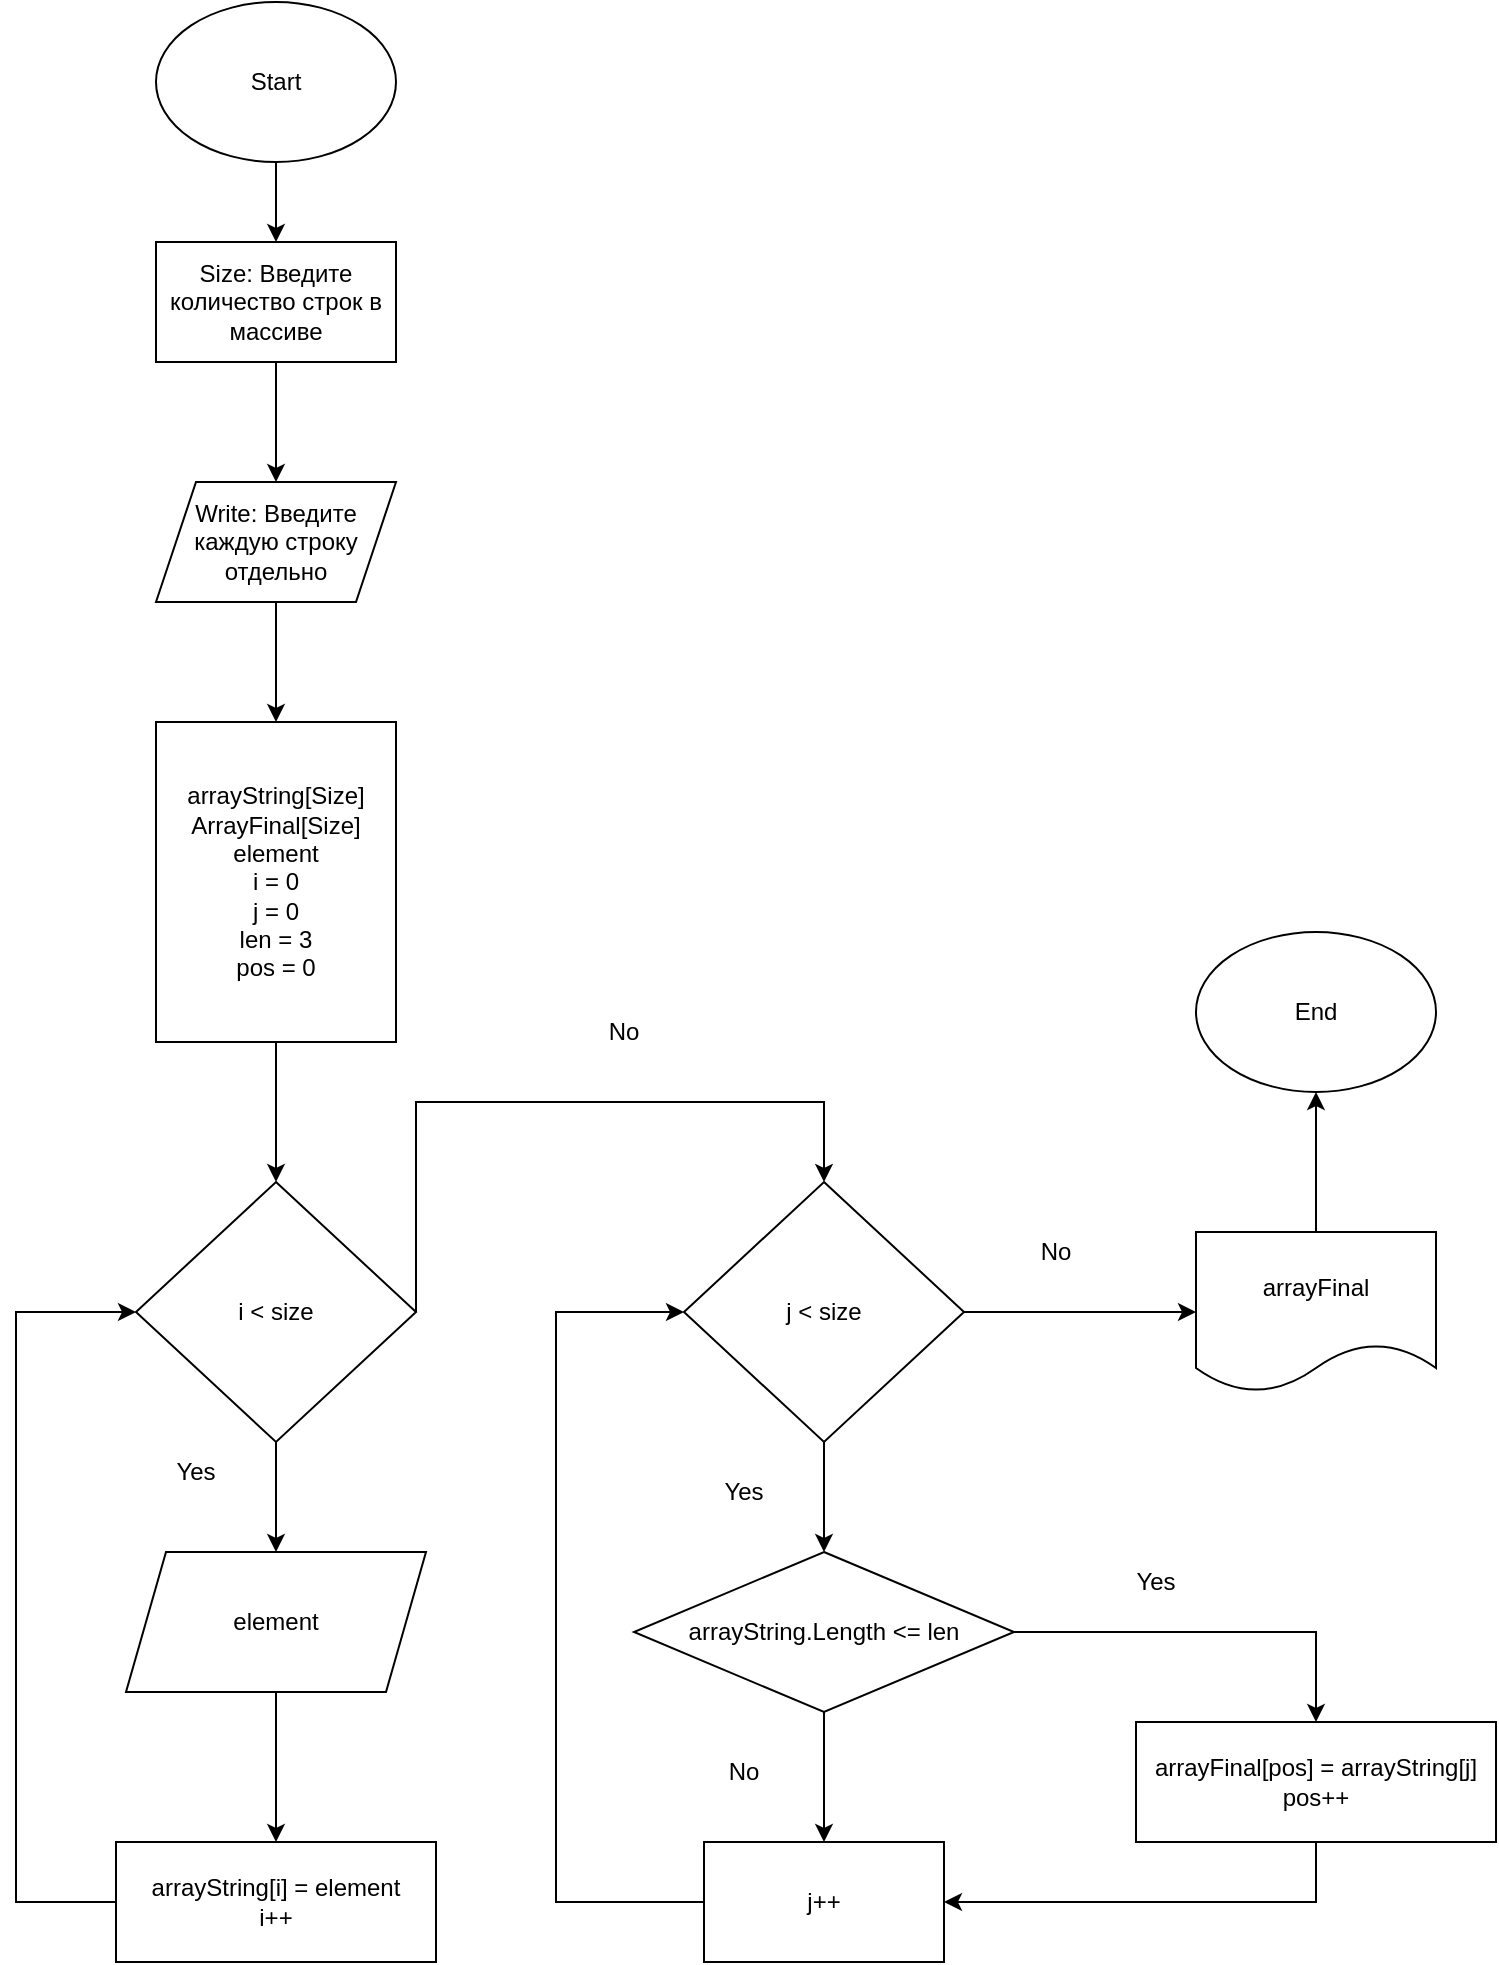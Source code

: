 <mxfile version="21.5.2" type="google">
  <diagram name="Страница 1" id="OX3f28Q9itbSbcUl4Fsn">
    <mxGraphModel grid="1" page="1" gridSize="10" guides="1" tooltips="1" connect="1" arrows="1" fold="1" pageScale="1" pageWidth="827" pageHeight="1169" math="0" shadow="0">
      <root>
        <mxCell id="0" />
        <mxCell id="1" parent="0" />
        <mxCell id="jRRz1reEXEymhoce7PUJ-1" value="Start" style="ellipse;whiteSpace=wrap;html=1;" vertex="1" parent="1">
          <mxGeometry x="80" y="40" width="120" height="80" as="geometry" />
        </mxCell>
        <mxCell id="jRRz1reEXEymhoce7PUJ-2" value="Size: Введите количество строк в массиве" style="rounded=0;whiteSpace=wrap;html=1;" vertex="1" parent="1">
          <mxGeometry x="80" y="160" width="120" height="60" as="geometry" />
        </mxCell>
        <mxCell id="jRRz1reEXEymhoce7PUJ-3" value="Write: Введите каждую строку отдельно" style="shape=parallelogram;perimeter=parallelogramPerimeter;whiteSpace=wrap;html=1;fixedSize=1;" vertex="1" parent="1">
          <mxGeometry x="80" y="280" width="120" height="60" as="geometry" />
        </mxCell>
        <mxCell id="jRRz1reEXEymhoce7PUJ-5" value="arrayString[Size]&lt;br&gt;ArrayFinal[Size]&lt;br&gt;element&lt;br&gt;i = 0&lt;br&gt;j = 0&lt;br&gt;len = 3&lt;br&gt;pos = 0" style="rounded=0;whiteSpace=wrap;html=1;" vertex="1" parent="1">
          <mxGeometry x="80" y="400" width="120" height="160" as="geometry" />
        </mxCell>
        <mxCell id="jRRz1reEXEymhoce7PUJ-6" value="i &amp;lt; size" style="rhombus;whiteSpace=wrap;html=1;" vertex="1" parent="1">
          <mxGeometry x="70" y="630" width="140" height="130" as="geometry" />
        </mxCell>
        <mxCell id="jRRz1reEXEymhoce7PUJ-7" value="element" style="shape=parallelogram;perimeter=parallelogramPerimeter;whiteSpace=wrap;html=1;fixedSize=1;" vertex="1" parent="1">
          <mxGeometry x="65" y="815" width="150" height="70" as="geometry" />
        </mxCell>
        <mxCell id="jRRz1reEXEymhoce7PUJ-8" value="arrayString[i] = element&lt;br&gt;i++" style="rounded=0;whiteSpace=wrap;html=1;" vertex="1" parent="1">
          <mxGeometry x="60" y="960" width="160" height="60" as="geometry" />
        </mxCell>
        <mxCell id="jRRz1reEXEymhoce7PUJ-10" value="j &amp;lt; size" style="rhombus;whiteSpace=wrap;html=1;" vertex="1" parent="1">
          <mxGeometry x="344" y="630" width="140" height="130" as="geometry" />
        </mxCell>
        <mxCell id="jRRz1reEXEymhoce7PUJ-11" value="arrayString.Length &amp;lt;= len" style="rhombus;whiteSpace=wrap;html=1;" vertex="1" parent="1">
          <mxGeometry x="319" y="815" width="190" height="80" as="geometry" />
        </mxCell>
        <mxCell id="jRRz1reEXEymhoce7PUJ-12" value="j++" style="rounded=0;whiteSpace=wrap;html=1;" vertex="1" parent="1">
          <mxGeometry x="354" y="960" width="120" height="60" as="geometry" />
        </mxCell>
        <mxCell id="jRRz1reEXEymhoce7PUJ-13" value="arrayFinal[pos] = arrayString[j]&lt;br&gt;pos++" style="rounded=0;whiteSpace=wrap;html=1;" vertex="1" parent="1">
          <mxGeometry x="570" y="900" width="180" height="60" as="geometry" />
        </mxCell>
        <mxCell id="jRRz1reEXEymhoce7PUJ-14" value="arrayFinal" style="shape=document;whiteSpace=wrap;html=1;boundedLbl=1;" vertex="1" parent="1">
          <mxGeometry x="600" y="655" width="120" height="80" as="geometry" />
        </mxCell>
        <mxCell id="jRRz1reEXEymhoce7PUJ-15" value="End" style="ellipse;whiteSpace=wrap;html=1;" vertex="1" parent="1">
          <mxGeometry x="600" y="505" width="120" height="80" as="geometry" />
        </mxCell>
        <mxCell id="jRRz1reEXEymhoce7PUJ-16" value="" style="endArrow=classic;html=1;rounded=0;exitX=0.5;exitY=1;exitDx=0;exitDy=0;entryX=0.5;entryY=0;entryDx=0;entryDy=0;" edge="1" parent="1" source="jRRz1reEXEymhoce7PUJ-1" target="jRRz1reEXEymhoce7PUJ-2">
          <mxGeometry width="50" height="50" relative="1" as="geometry">
            <mxPoint x="420" y="520" as="sourcePoint" />
            <mxPoint x="470" y="470" as="targetPoint" />
          </mxGeometry>
        </mxCell>
        <mxCell id="jRRz1reEXEymhoce7PUJ-17" value="" style="endArrow=classic;html=1;rounded=0;exitX=0.5;exitY=1;exitDx=0;exitDy=0;entryX=0.5;entryY=0;entryDx=0;entryDy=0;" edge="1" parent="1" source="jRRz1reEXEymhoce7PUJ-2" target="jRRz1reEXEymhoce7PUJ-3">
          <mxGeometry width="50" height="50" relative="1" as="geometry">
            <mxPoint x="150" y="130" as="sourcePoint" />
            <mxPoint x="150" y="170" as="targetPoint" />
          </mxGeometry>
        </mxCell>
        <mxCell id="jRRz1reEXEymhoce7PUJ-18" value="" style="endArrow=classic;html=1;rounded=0;exitX=0.5;exitY=1;exitDx=0;exitDy=0;entryX=0.5;entryY=0;entryDx=0;entryDy=0;" edge="1" parent="1" source="jRRz1reEXEymhoce7PUJ-3" target="jRRz1reEXEymhoce7PUJ-5">
          <mxGeometry width="50" height="50" relative="1" as="geometry">
            <mxPoint x="160" y="140" as="sourcePoint" />
            <mxPoint x="160" y="180" as="targetPoint" />
          </mxGeometry>
        </mxCell>
        <mxCell id="jRRz1reEXEymhoce7PUJ-19" value="" style="endArrow=classic;html=1;rounded=0;exitX=0.5;exitY=1;exitDx=0;exitDy=0;entryX=0.5;entryY=0;entryDx=0;entryDy=0;" edge="1" parent="1" source="jRRz1reEXEymhoce7PUJ-5" target="jRRz1reEXEymhoce7PUJ-6">
          <mxGeometry width="50" height="50" relative="1" as="geometry">
            <mxPoint x="170" y="150" as="sourcePoint" />
            <mxPoint x="170" y="190" as="targetPoint" />
          </mxGeometry>
        </mxCell>
        <mxCell id="jRRz1reEXEymhoce7PUJ-20" value="" style="endArrow=classic;html=1;rounded=0;exitX=0.5;exitY=1;exitDx=0;exitDy=0;entryX=0.5;entryY=0;entryDx=0;entryDy=0;" edge="1" parent="1" source="jRRz1reEXEymhoce7PUJ-6" target="jRRz1reEXEymhoce7PUJ-7">
          <mxGeometry width="50" height="50" relative="1" as="geometry">
            <mxPoint x="150" y="570" as="sourcePoint" />
            <mxPoint x="150" y="640" as="targetPoint" />
          </mxGeometry>
        </mxCell>
        <mxCell id="jRRz1reEXEymhoce7PUJ-21" value="" style="endArrow=classic;html=1;rounded=0;exitX=0.5;exitY=1;exitDx=0;exitDy=0;entryX=0.5;entryY=0;entryDx=0;entryDy=0;" edge="1" parent="1" source="jRRz1reEXEymhoce7PUJ-7" target="jRRz1reEXEymhoce7PUJ-8">
          <mxGeometry width="50" height="50" relative="1" as="geometry">
            <mxPoint x="150" y="770" as="sourcePoint" />
            <mxPoint x="150" y="825" as="targetPoint" />
          </mxGeometry>
        </mxCell>
        <mxCell id="jRRz1reEXEymhoce7PUJ-22" value="Yes" style="text;html=1;strokeColor=none;fillColor=none;align=center;verticalAlign=middle;whiteSpace=wrap;rounded=0;" vertex="1" parent="1">
          <mxGeometry x="70" y="760" width="60" height="30" as="geometry" />
        </mxCell>
        <mxCell id="jRRz1reEXEymhoce7PUJ-23" value="" style="endArrow=classic;html=1;rounded=0;entryX=0.5;entryY=0;entryDx=0;entryDy=0;exitX=1;exitY=0.5;exitDx=0;exitDy=0;" edge="1" parent="1" source="jRRz1reEXEymhoce7PUJ-6" target="jRRz1reEXEymhoce7PUJ-10">
          <mxGeometry width="50" height="50" relative="1" as="geometry">
            <mxPoint x="230" y="840" as="sourcePoint" />
            <mxPoint x="280" y="790" as="targetPoint" />
            <Array as="points">
              <mxPoint x="210" y="590" />
              <mxPoint x="414" y="590" />
            </Array>
          </mxGeometry>
        </mxCell>
        <mxCell id="jRRz1reEXEymhoce7PUJ-24" value="No" style="text;html=1;strokeColor=none;fillColor=none;align=center;verticalAlign=middle;whiteSpace=wrap;rounded=0;" vertex="1" parent="1">
          <mxGeometry x="284" y="540" width="60" height="30" as="geometry" />
        </mxCell>
        <mxCell id="jRRz1reEXEymhoce7PUJ-25" value="" style="endArrow=classic;html=1;rounded=0;exitX=0;exitY=0.5;exitDx=0;exitDy=0;entryX=0;entryY=0.5;entryDx=0;entryDy=0;" edge="1" parent="1" source="jRRz1reEXEymhoce7PUJ-8" target="jRRz1reEXEymhoce7PUJ-6">
          <mxGeometry width="50" height="50" relative="1" as="geometry">
            <mxPoint x="230" y="840" as="sourcePoint" />
            <mxPoint x="280" y="790" as="targetPoint" />
            <Array as="points">
              <mxPoint x="10" y="990" />
              <mxPoint x="10" y="830" />
              <mxPoint x="10" y="695" />
            </Array>
          </mxGeometry>
        </mxCell>
        <mxCell id="jRRz1reEXEymhoce7PUJ-26" value="" style="endArrow=classic;html=1;rounded=0;exitX=0.5;exitY=1;exitDx=0;exitDy=0;entryX=0.5;entryY=0;entryDx=0;entryDy=0;" edge="1" parent="1" source="jRRz1reEXEymhoce7PUJ-10" target="jRRz1reEXEymhoce7PUJ-11">
          <mxGeometry width="50" height="50" relative="1" as="geometry">
            <mxPoint x="610" y="840" as="sourcePoint" />
            <mxPoint x="660" y="790" as="targetPoint" />
          </mxGeometry>
        </mxCell>
        <mxCell id="jRRz1reEXEymhoce7PUJ-27" value="" style="endArrow=classic;html=1;rounded=0;exitX=0.5;exitY=1;exitDx=0;exitDy=0;entryX=0.5;entryY=0;entryDx=0;entryDy=0;" edge="1" parent="1" source="jRRz1reEXEymhoce7PUJ-11" target="jRRz1reEXEymhoce7PUJ-12">
          <mxGeometry width="50" height="50" relative="1" as="geometry">
            <mxPoint x="610" y="840" as="sourcePoint" />
            <mxPoint x="660" y="790" as="targetPoint" />
          </mxGeometry>
        </mxCell>
        <mxCell id="jRRz1reEXEymhoce7PUJ-31" value="" style="endArrow=classic;html=1;rounded=0;exitX=1;exitY=0.5;exitDx=0;exitDy=0;entryX=0;entryY=0.5;entryDx=0;entryDy=0;" edge="1" parent="1" source="jRRz1reEXEymhoce7PUJ-10" target="jRRz1reEXEymhoce7PUJ-14">
          <mxGeometry width="50" height="50" relative="1" as="geometry">
            <mxPoint x="610" y="840" as="sourcePoint" />
            <mxPoint x="660" y="790" as="targetPoint" />
          </mxGeometry>
        </mxCell>
        <mxCell id="jRRz1reEXEymhoce7PUJ-32" value="" style="endArrow=classic;html=1;rounded=0;exitX=0;exitY=0.5;exitDx=0;exitDy=0;entryX=0;entryY=0.5;entryDx=0;entryDy=0;" edge="1" parent="1" source="jRRz1reEXEymhoce7PUJ-12" target="jRRz1reEXEymhoce7PUJ-10">
          <mxGeometry width="50" height="50" relative="1" as="geometry">
            <mxPoint x="610" y="740" as="sourcePoint" />
            <mxPoint x="660" y="690" as="targetPoint" />
            <Array as="points">
              <mxPoint x="280" y="990" />
              <mxPoint x="280" y="850" />
              <mxPoint x="280" y="695" />
            </Array>
          </mxGeometry>
        </mxCell>
        <mxCell id="jRRz1reEXEymhoce7PUJ-33" value="" style="endArrow=classic;html=1;rounded=0;exitX=1;exitY=0.5;exitDx=0;exitDy=0;entryX=0.5;entryY=0;entryDx=0;entryDy=0;" edge="1" parent="1" source="jRRz1reEXEymhoce7PUJ-11" target="jRRz1reEXEymhoce7PUJ-13">
          <mxGeometry width="50" height="50" relative="1" as="geometry">
            <mxPoint x="610" y="740" as="sourcePoint" />
            <mxPoint x="660" y="690" as="targetPoint" />
            <Array as="points">
              <mxPoint x="660" y="855" />
            </Array>
          </mxGeometry>
        </mxCell>
        <mxCell id="jRRz1reEXEymhoce7PUJ-34" value="" style="endArrow=classic;html=1;rounded=0;exitX=0.5;exitY=1;exitDx=0;exitDy=0;entryX=1;entryY=0.5;entryDx=0;entryDy=0;" edge="1" parent="1" source="jRRz1reEXEymhoce7PUJ-13" target="jRRz1reEXEymhoce7PUJ-12">
          <mxGeometry width="50" height="50" relative="1" as="geometry">
            <mxPoint x="610" y="740" as="sourcePoint" />
            <mxPoint x="660" y="690" as="targetPoint" />
            <Array as="points">
              <mxPoint x="660" y="990" />
            </Array>
          </mxGeometry>
        </mxCell>
        <mxCell id="jRRz1reEXEymhoce7PUJ-35" value="Yes" style="text;html=1;strokeColor=none;fillColor=none;align=center;verticalAlign=middle;whiteSpace=wrap;rounded=0;" vertex="1" parent="1">
          <mxGeometry x="344" y="770" width="60" height="30" as="geometry" />
        </mxCell>
        <mxCell id="jRRz1reEXEymhoce7PUJ-36" value="Yes" style="text;html=1;strokeColor=none;fillColor=none;align=center;verticalAlign=middle;whiteSpace=wrap;rounded=0;" vertex="1" parent="1">
          <mxGeometry x="550" y="815" width="60" height="30" as="geometry" />
        </mxCell>
        <mxCell id="jRRz1reEXEymhoce7PUJ-37" value="No" style="text;html=1;strokeColor=none;fillColor=none;align=center;verticalAlign=middle;whiteSpace=wrap;rounded=0;" vertex="1" parent="1">
          <mxGeometry x="500" y="650" width="60" height="30" as="geometry" />
        </mxCell>
        <mxCell id="jRRz1reEXEymhoce7PUJ-38" value="No" style="text;html=1;strokeColor=none;fillColor=none;align=center;verticalAlign=middle;whiteSpace=wrap;rounded=0;" vertex="1" parent="1">
          <mxGeometry x="344" y="910" width="60" height="30" as="geometry" />
        </mxCell>
        <mxCell id="jRRz1reEXEymhoce7PUJ-39" value="" style="endArrow=classic;html=1;rounded=0;exitX=0.5;exitY=0;exitDx=0;exitDy=0;entryX=0.5;entryY=1;entryDx=0;entryDy=0;" edge="1" parent="1" source="jRRz1reEXEymhoce7PUJ-14" target="jRRz1reEXEymhoce7PUJ-15">
          <mxGeometry width="50" height="50" relative="1" as="geometry">
            <mxPoint x="610" y="740" as="sourcePoint" />
            <mxPoint x="660" y="690" as="targetPoint" />
          </mxGeometry>
        </mxCell>
      </root>
    </mxGraphModel>
  </diagram>
</mxfile>
